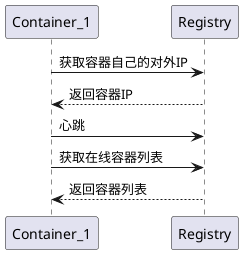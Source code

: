 @startuml
Container_1 -> Registry: 获取容器自己的对外IP
Registry --> Container_1: 返回容器IP

Container_1 -> Registry: 心跳
Container_1 -> Registry: 获取在线容器列表
Container_1 <-- Registry: 返回容器列表
@enduml